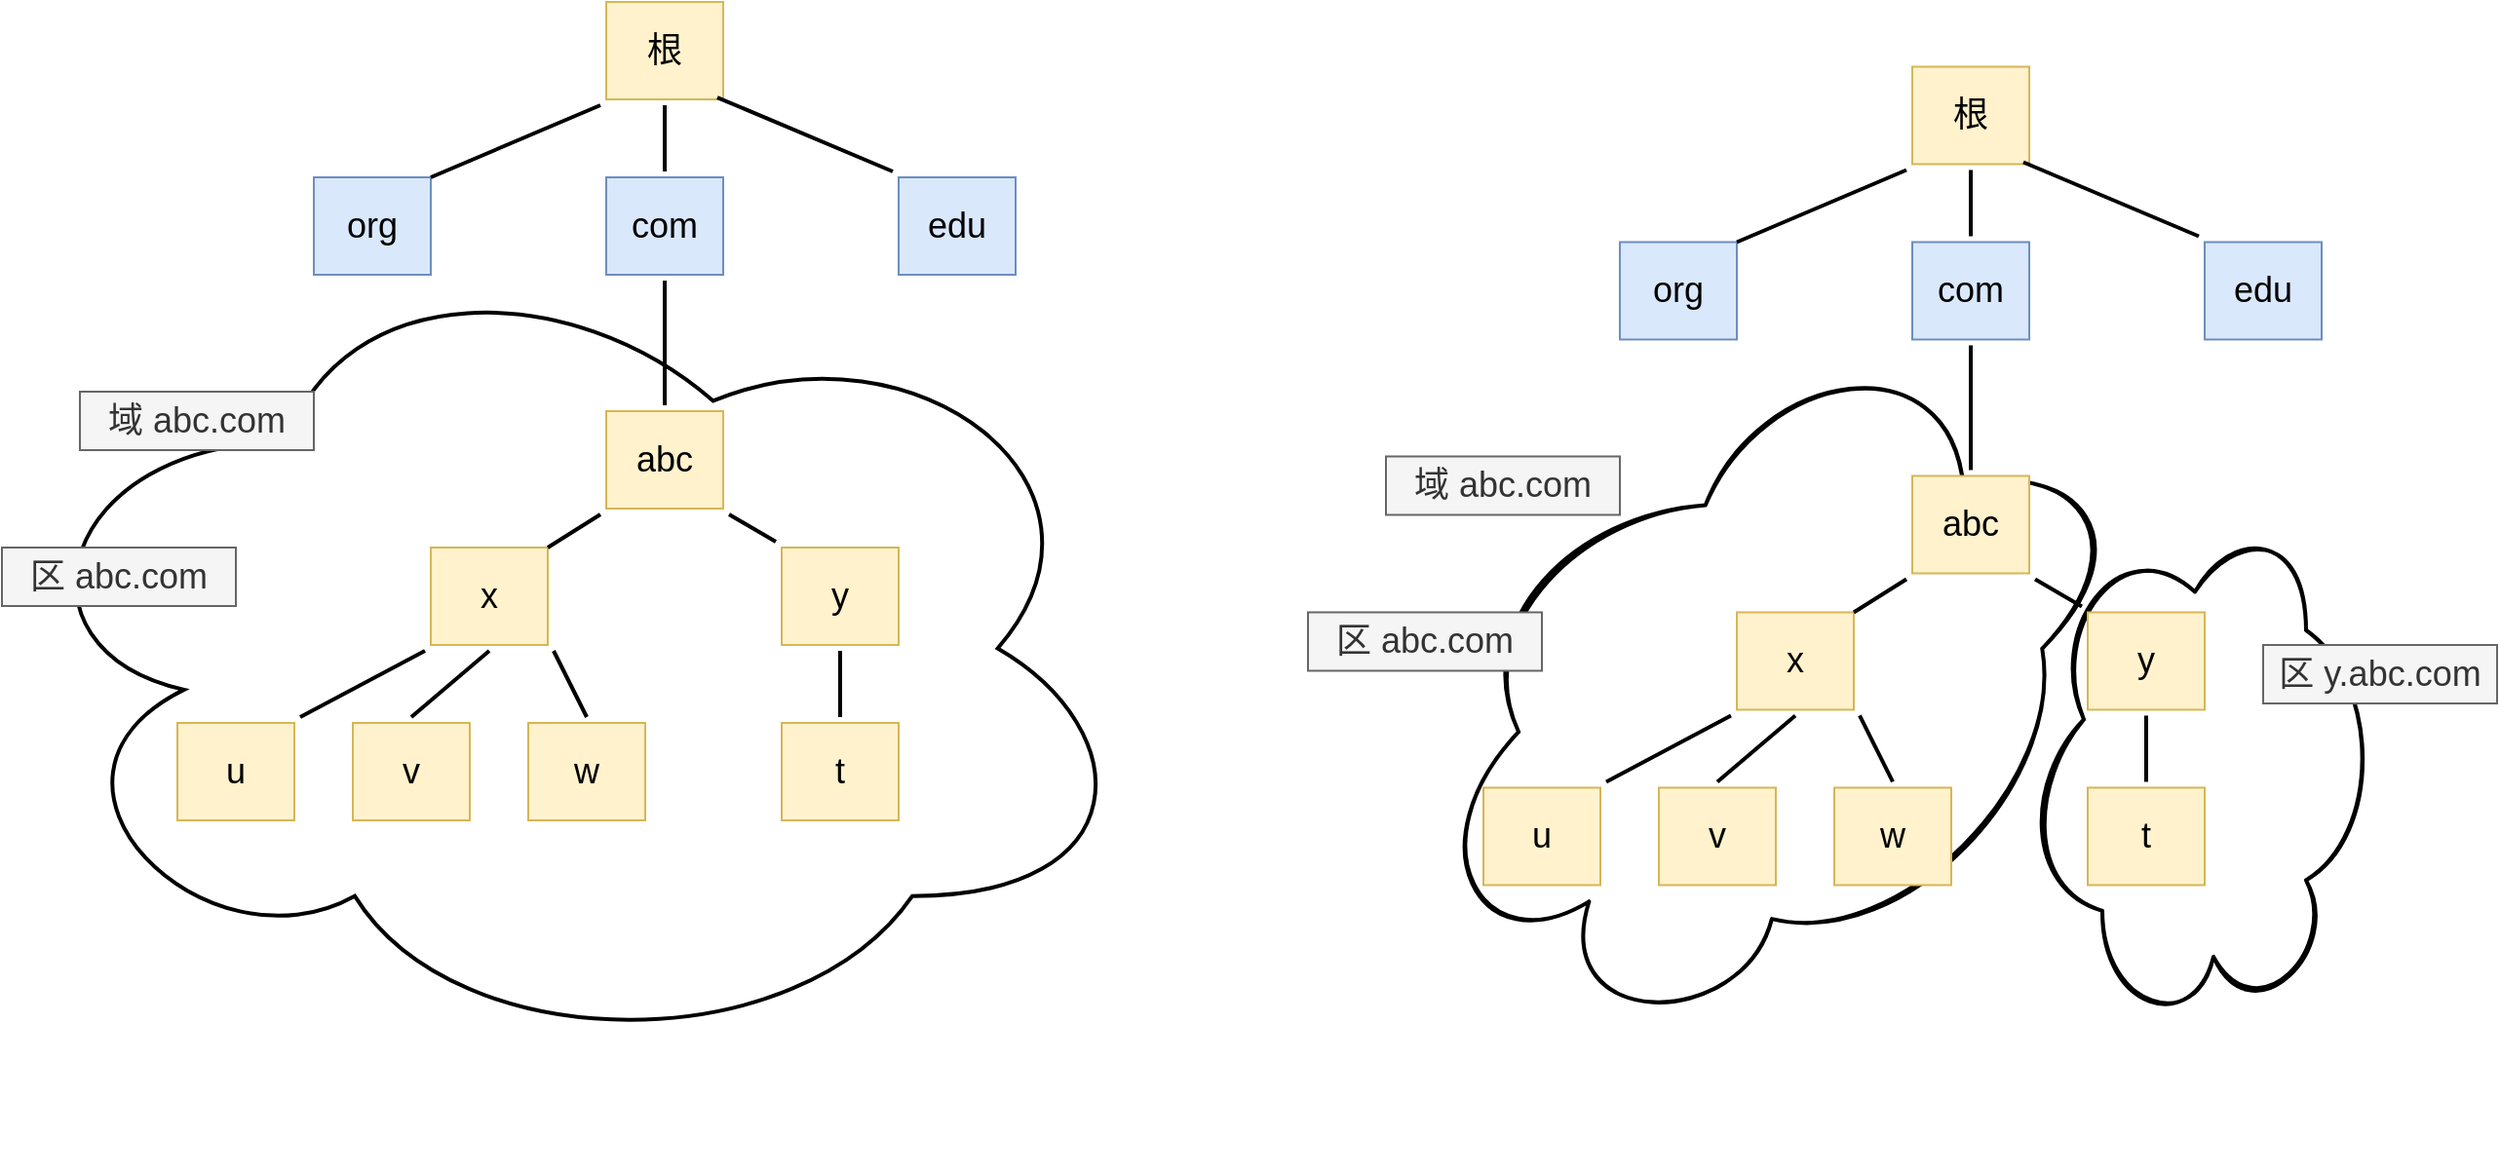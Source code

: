 <mxfile version="16.5.1" type="device"><diagram id="42LmRdA96BZJDv3_NLHZ" name="第 1 页"><mxGraphModel dx="1106" dy="876" grid="1" gridSize="10" guides="1" tooltips="1" connect="1" arrows="1" fold="1" page="1" pageScale="1" pageWidth="827" pageHeight="1169" math="0" shadow="0"><root><mxCell id="0"/><mxCell id="1" parent="0"/><mxCell id="wK5si54-ReJSX1cMluoo-53" value="" style="ellipse;shape=cloud;whiteSpace=wrap;html=1;fontSize=18;strokeWidth=2;sketch=1;rotation=-180;direction=south;" vertex="1" parent="1"><mxGeometry x="1140" y="430" width="190" height="261.88" as="geometry"/></mxCell><mxCell id="wK5si54-ReJSX1cMluoo-26" value="" style="ellipse;shape=cloud;whiteSpace=wrap;html=1;fontSize=18;strokeWidth=2;" vertex="1" parent="1"><mxGeometry x="110" y="280" width="583.78" height="423.53" as="geometry"/></mxCell><mxCell id="wK5si54-ReJSX1cMluoo-1" value="根" style="rounded=0;whiteSpace=wrap;html=1;fillColor=#fff2cc;strokeColor=#d6b656;strokeWidth=1;perimeterSpacing=3;fontSize=18;" vertex="1" parent="1"><mxGeometry x="420" y="160" width="60" height="50" as="geometry"/></mxCell><mxCell id="wK5si54-ReJSX1cMluoo-4" value="org" style="rounded=0;whiteSpace=wrap;html=1;fillColor=#dae8fc;strokeColor=#6c8ebf;strokeWidth=1;perimeterSpacing=3;fontSize=18;" vertex="1" parent="1"><mxGeometry x="270" y="250" width="60" height="50" as="geometry"/></mxCell><mxCell id="wK5si54-ReJSX1cMluoo-5" value="com" style="rounded=0;whiteSpace=wrap;html=1;fillColor=#dae8fc;strokeColor=#6c8ebf;strokeWidth=1;perimeterSpacing=3;fontSize=18;" vertex="1" parent="1"><mxGeometry x="420" y="250" width="60" height="50" as="geometry"/></mxCell><mxCell id="wK5si54-ReJSX1cMluoo-6" value="edu" style="rounded=0;whiteSpace=wrap;html=1;fillColor=#dae8fc;strokeColor=#6c8ebf;strokeWidth=1;perimeterSpacing=3;fontSize=18;" vertex="1" parent="1"><mxGeometry x="570" y="250" width="60" height="50" as="geometry"/></mxCell><mxCell id="wK5si54-ReJSX1cMluoo-8" value="abc" style="rounded=0;whiteSpace=wrap;html=1;fillColor=#fff2cc;strokeColor=#d6b656;strokeWidth=1;perimeterSpacing=3;fontSize=18;" vertex="1" parent="1"><mxGeometry x="420" y="370" width="60" height="50" as="geometry"/></mxCell><mxCell id="wK5si54-ReJSX1cMluoo-9" value="x" style="rounded=0;whiteSpace=wrap;html=1;fillColor=#fff2cc;strokeColor=#d6b656;strokeWidth=1;perimeterSpacing=3;fontSize=18;" vertex="1" parent="1"><mxGeometry x="330" y="440" width="60" height="50" as="geometry"/></mxCell><mxCell id="wK5si54-ReJSX1cMluoo-10" value="y" style="rounded=0;whiteSpace=wrap;html=1;fillColor=#fff2cc;strokeColor=#d6b656;strokeWidth=1;perimeterSpacing=3;fontSize=18;" vertex="1" parent="1"><mxGeometry x="510" y="440" width="60" height="50" as="geometry"/></mxCell><mxCell id="wK5si54-ReJSX1cMluoo-11" value="t" style="rounded=0;whiteSpace=wrap;html=1;fillColor=#fff2cc;strokeColor=#d6b656;strokeWidth=1;perimeterSpacing=3;fontSize=18;" vertex="1" parent="1"><mxGeometry x="510" y="530" width="60" height="50" as="geometry"/></mxCell><mxCell id="wK5si54-ReJSX1cMluoo-12" value="u" style="rounded=0;whiteSpace=wrap;html=1;fillColor=#fff2cc;strokeColor=#d6b656;strokeWidth=1;perimeterSpacing=3;fontSize=18;" vertex="1" parent="1"><mxGeometry x="200" y="530" width="60" height="50" as="geometry"/></mxCell><mxCell id="wK5si54-ReJSX1cMluoo-13" value="v" style="rounded=0;whiteSpace=wrap;html=1;fillColor=#fff2cc;strokeColor=#d6b656;strokeWidth=1;perimeterSpacing=3;fontSize=18;" vertex="1" parent="1"><mxGeometry x="290" y="530" width="60" height="50" as="geometry"/></mxCell><mxCell id="wK5si54-ReJSX1cMluoo-14" value="w" style="rounded=0;whiteSpace=wrap;html=1;fillColor=#fff2cc;strokeColor=#d6b656;strokeWidth=1;perimeterSpacing=3;fontSize=18;" vertex="1" parent="1"><mxGeometry x="380" y="530" width="60" height="50" as="geometry"/></mxCell><mxCell id="wK5si54-ReJSX1cMluoo-15" value="" style="endArrow=none;html=1;rounded=0;fontSize=18;exitX=0.5;exitY=1;exitDx=0;exitDy=0;strokeWidth=2;" edge="1" parent="1" source="wK5si54-ReJSX1cMluoo-10" target="wK5si54-ReJSX1cMluoo-11"><mxGeometry width="50" height="50" relative="1" as="geometry"><mxPoint x="750" y="500.667" as="sourcePoint"/><mxPoint x="750" y="519.333" as="targetPoint"/></mxGeometry></mxCell><mxCell id="wK5si54-ReJSX1cMluoo-17" value="" style="endArrow=none;html=1;rounded=0;fontSize=18;entryX=0;entryY=1;entryDx=0;entryDy=0;strokeWidth=2;" edge="1" parent="1" target="wK5si54-ReJSX1cMluoo-1"><mxGeometry width="50" height="50" relative="1" as="geometry"><mxPoint x="330" y="250" as="sourcePoint"/><mxPoint x="210" y="260" as="targetPoint"/></mxGeometry></mxCell><mxCell id="wK5si54-ReJSX1cMluoo-18" value="" style="endArrow=none;html=1;rounded=0;fontSize=18;entryX=0.5;entryY=1;entryDx=0;entryDy=0;strokeWidth=2;" edge="1" parent="1" source="wK5si54-ReJSX1cMluoo-5" target="wK5si54-ReJSX1cMluoo-1"><mxGeometry width="50" height="50" relative="1" as="geometry"><mxPoint x="340" y="260" as="sourcePoint"/><mxPoint x="427" y="223" as="targetPoint"/></mxGeometry></mxCell><mxCell id="wK5si54-ReJSX1cMluoo-19" value="" style="endArrow=none;html=1;rounded=0;fontSize=18;entryX=0.909;entryY=0.929;entryDx=0;entryDy=0;entryPerimeter=0;exitX=0;exitY=0;exitDx=0;exitDy=0;strokeWidth=2;" edge="1" parent="1" source="wK5si54-ReJSX1cMluoo-6" target="wK5si54-ReJSX1cMluoo-1"><mxGeometry width="50" height="50" relative="1" as="geometry"><mxPoint x="460" y="257" as="sourcePoint"/><mxPoint x="460" y="223" as="targetPoint"/></mxGeometry></mxCell><mxCell id="wK5si54-ReJSX1cMluoo-20" value="" style="endArrow=none;html=1;rounded=0;fontSize=18;entryX=0.5;entryY=1;entryDx=0;entryDy=0;exitX=0.5;exitY=0;exitDx=0;exitDy=0;strokeWidth=2;" edge="1" parent="1" source="wK5si54-ReJSX1cMluoo-8" target="wK5si54-ReJSX1cMluoo-5"><mxGeometry width="50" height="50" relative="1" as="geometry"><mxPoint x="577" y="257" as="sourcePoint"/><mxPoint x="486.994" y="219.024" as="targetPoint"/></mxGeometry></mxCell><mxCell id="wK5si54-ReJSX1cMluoo-21" value="" style="endArrow=none;html=1;rounded=0;fontSize=18;exitX=0;exitY=1;exitDx=0;exitDy=0;strokeWidth=2;" edge="1" parent="1" source="wK5si54-ReJSX1cMluoo-8"><mxGeometry width="50" height="50" relative="1" as="geometry"><mxPoint x="332.862" y="400" as="sourcePoint"/><mxPoint x="390" y="440" as="targetPoint"/></mxGeometry></mxCell><mxCell id="wK5si54-ReJSX1cMluoo-22" value="" style="endArrow=none;html=1;rounded=0;fontSize=18;entryX=0;entryY=0;entryDx=0;entryDy=0;exitX=1;exitY=1;exitDx=0;exitDy=0;strokeWidth=2;" edge="1" parent="1" source="wK5si54-ReJSX1cMluoo-8" target="wK5si54-ReJSX1cMluoo-10"><mxGeometry width="50" height="50" relative="1" as="geometry"><mxPoint x="427" y="423" as="sourcePoint"/><mxPoint x="398.974" y="455.008" as="targetPoint"/></mxGeometry></mxCell><mxCell id="wK5si54-ReJSX1cMluoo-23" value="" style="endArrow=none;html=1;rounded=0;fontSize=18;exitX=1;exitY=1;exitDx=0;exitDy=0;entryX=0.5;entryY=0;entryDx=0;entryDy=0;strokeWidth=2;" edge="1" parent="1" source="wK5si54-ReJSX1cMluoo-9" target="wK5si54-ReJSX1cMluoo-14"><mxGeometry width="50" height="50" relative="1" as="geometry"><mxPoint x="427" y="423" as="sourcePoint"/><mxPoint x="400" y="450" as="targetPoint"/></mxGeometry></mxCell><mxCell id="wK5si54-ReJSX1cMluoo-24" value="" style="endArrow=none;html=1;rounded=0;fontSize=18;exitX=0.5;exitY=1;exitDx=0;exitDy=0;entryX=0.5;entryY=0;entryDx=0;entryDy=0;strokeWidth=2;" edge="1" parent="1" source="wK5si54-ReJSX1cMluoo-9" target="wK5si54-ReJSX1cMluoo-13"><mxGeometry width="50" height="50" relative="1" as="geometry"><mxPoint x="403" y="503" as="sourcePoint"/><mxPoint x="420" y="537" as="targetPoint"/></mxGeometry></mxCell><mxCell id="wK5si54-ReJSX1cMluoo-25" value="" style="endArrow=none;html=1;rounded=0;fontSize=18;exitX=0;exitY=1;exitDx=0;exitDy=0;entryX=1;entryY=0;entryDx=0;entryDy=0;strokeWidth=2;" edge="1" parent="1" source="wK5si54-ReJSX1cMluoo-9" target="wK5si54-ReJSX1cMluoo-12"><mxGeometry width="50" height="50" relative="1" as="geometry"><mxPoint x="370" y="503" as="sourcePoint"/><mxPoint x="330" y="537" as="targetPoint"/></mxGeometry></mxCell><mxCell id="wK5si54-ReJSX1cMluoo-27" value="域 abc.com" style="rounded=0;whiteSpace=wrap;html=1;fontSize=18;strokeWidth=1;fillColor=#f5f5f5;fontColor=#333333;strokeColor=#666666;" vertex="1" parent="1"><mxGeometry x="150" y="360" width="120" height="30" as="geometry"/></mxCell><mxCell id="wK5si54-ReJSX1cMluoo-28" value="区 abc.com" style="rounded=0;whiteSpace=wrap;html=1;fontSize=18;strokeWidth=1;fillColor=#f5f5f5;fontColor=#333333;strokeColor=#666666;" vertex="1" parent="1"><mxGeometry x="110" y="440" width="120" height="30" as="geometry"/></mxCell><mxCell id="wK5si54-ReJSX1cMluoo-29" value="" style="ellipse;shape=cloud;whiteSpace=wrap;html=1;fontSize=18;strokeWidth=2;sketch=1;rotation=-45;" vertex="1" parent="1"><mxGeometry x="810" y="370" width="400.27" height="290.4" as="geometry"/></mxCell><mxCell id="wK5si54-ReJSX1cMluoo-30" value="根" style="rounded=0;whiteSpace=wrap;html=1;fillColor=#fff2cc;strokeColor=#d6b656;strokeWidth=1;perimeterSpacing=3;fontSize=18;" vertex="1" parent="1"><mxGeometry x="1090" y="193.24" width="60" height="50" as="geometry"/></mxCell><mxCell id="wK5si54-ReJSX1cMluoo-31" value="org" style="rounded=0;whiteSpace=wrap;html=1;fillColor=#dae8fc;strokeColor=#6c8ebf;strokeWidth=1;perimeterSpacing=3;fontSize=18;" vertex="1" parent="1"><mxGeometry x="940" y="283.24" width="60" height="50" as="geometry"/></mxCell><mxCell id="wK5si54-ReJSX1cMluoo-32" value="com" style="rounded=0;whiteSpace=wrap;html=1;fillColor=#dae8fc;strokeColor=#6c8ebf;strokeWidth=1;perimeterSpacing=3;fontSize=18;" vertex="1" parent="1"><mxGeometry x="1090" y="283.24" width="60" height="50" as="geometry"/></mxCell><mxCell id="wK5si54-ReJSX1cMluoo-33" value="edu" style="rounded=0;whiteSpace=wrap;html=1;fillColor=#dae8fc;strokeColor=#6c8ebf;strokeWidth=1;perimeterSpacing=3;fontSize=18;" vertex="1" parent="1"><mxGeometry x="1240" y="283.24" width="60" height="50" as="geometry"/></mxCell><mxCell id="wK5si54-ReJSX1cMluoo-34" value="abc" style="rounded=0;whiteSpace=wrap;html=1;fillColor=#fff2cc;strokeColor=#d6b656;strokeWidth=1;perimeterSpacing=3;fontSize=18;" vertex="1" parent="1"><mxGeometry x="1090" y="403.24" width="60" height="50" as="geometry"/></mxCell><mxCell id="wK5si54-ReJSX1cMluoo-35" value="x" style="rounded=0;whiteSpace=wrap;html=1;fillColor=#fff2cc;strokeColor=#d6b656;strokeWidth=1;perimeterSpacing=3;fontSize=18;" vertex="1" parent="1"><mxGeometry x="1000" y="473.24" width="60" height="50" as="geometry"/></mxCell><mxCell id="wK5si54-ReJSX1cMluoo-36" value="y" style="rounded=0;whiteSpace=wrap;html=1;fillColor=#fff2cc;strokeColor=#d6b656;strokeWidth=1;perimeterSpacing=3;fontSize=18;" vertex="1" parent="1"><mxGeometry x="1180" y="473.24" width="60" height="50" as="geometry"/></mxCell><mxCell id="wK5si54-ReJSX1cMluoo-37" value="t" style="rounded=0;whiteSpace=wrap;html=1;fillColor=#fff2cc;strokeColor=#d6b656;strokeWidth=1;perimeterSpacing=3;fontSize=18;" vertex="1" parent="1"><mxGeometry x="1180" y="563.24" width="60" height="50" as="geometry"/></mxCell><mxCell id="wK5si54-ReJSX1cMluoo-38" value="u" style="rounded=0;whiteSpace=wrap;html=1;fillColor=#fff2cc;strokeColor=#d6b656;strokeWidth=1;perimeterSpacing=3;fontSize=18;" vertex="1" parent="1"><mxGeometry x="870" y="563.24" width="60" height="50" as="geometry"/></mxCell><mxCell id="wK5si54-ReJSX1cMluoo-39" value="v" style="rounded=0;whiteSpace=wrap;html=1;fillColor=#fff2cc;strokeColor=#d6b656;strokeWidth=1;perimeterSpacing=3;fontSize=18;" vertex="1" parent="1"><mxGeometry x="960" y="563.24" width="60" height="50" as="geometry"/></mxCell><mxCell id="wK5si54-ReJSX1cMluoo-40" value="w" style="rounded=0;whiteSpace=wrap;html=1;fillColor=#fff2cc;strokeColor=#d6b656;strokeWidth=1;perimeterSpacing=3;fontSize=18;" vertex="1" parent="1"><mxGeometry x="1050" y="563.24" width="60" height="50" as="geometry"/></mxCell><mxCell id="wK5si54-ReJSX1cMluoo-41" value="" style="endArrow=none;html=1;rounded=0;fontSize=18;exitX=0.5;exitY=1;exitDx=0;exitDy=0;strokeWidth=2;" edge="1" parent="1" source="wK5si54-ReJSX1cMluoo-36" target="wK5si54-ReJSX1cMluoo-37"><mxGeometry width="50" height="50" relative="1" as="geometry"><mxPoint x="1420" y="533.907" as="sourcePoint"/><mxPoint x="1420" y="552.573" as="targetPoint"/></mxGeometry></mxCell><mxCell id="wK5si54-ReJSX1cMluoo-42" value="" style="endArrow=none;html=1;rounded=0;fontSize=18;entryX=0;entryY=1;entryDx=0;entryDy=0;strokeWidth=2;" edge="1" parent="1" target="wK5si54-ReJSX1cMluoo-30"><mxGeometry width="50" height="50" relative="1" as="geometry"><mxPoint x="1000" y="283.24" as="sourcePoint"/><mxPoint x="880" y="293.24" as="targetPoint"/></mxGeometry></mxCell><mxCell id="wK5si54-ReJSX1cMluoo-43" value="" style="endArrow=none;html=1;rounded=0;fontSize=18;entryX=0.5;entryY=1;entryDx=0;entryDy=0;strokeWidth=2;" edge="1" parent="1" source="wK5si54-ReJSX1cMluoo-32" target="wK5si54-ReJSX1cMluoo-30"><mxGeometry width="50" height="50" relative="1" as="geometry"><mxPoint x="1010" y="293.24" as="sourcePoint"/><mxPoint x="1097" y="256.24" as="targetPoint"/></mxGeometry></mxCell><mxCell id="wK5si54-ReJSX1cMluoo-44" value="" style="endArrow=none;html=1;rounded=0;fontSize=18;entryX=0.909;entryY=0.929;entryDx=0;entryDy=0;entryPerimeter=0;exitX=0;exitY=0;exitDx=0;exitDy=0;strokeWidth=2;" edge="1" parent="1" source="wK5si54-ReJSX1cMluoo-33" target="wK5si54-ReJSX1cMluoo-30"><mxGeometry width="50" height="50" relative="1" as="geometry"><mxPoint x="1130" y="290.24" as="sourcePoint"/><mxPoint x="1130" y="256.24" as="targetPoint"/></mxGeometry></mxCell><mxCell id="wK5si54-ReJSX1cMluoo-45" value="" style="endArrow=none;html=1;rounded=0;fontSize=18;entryX=0.5;entryY=1;entryDx=0;entryDy=0;exitX=0.5;exitY=0;exitDx=0;exitDy=0;strokeWidth=2;" edge="1" parent="1" source="wK5si54-ReJSX1cMluoo-34" target="wK5si54-ReJSX1cMluoo-32"><mxGeometry width="50" height="50" relative="1" as="geometry"><mxPoint x="1247" y="290.24" as="sourcePoint"/><mxPoint x="1156.994" y="252.264" as="targetPoint"/></mxGeometry></mxCell><mxCell id="wK5si54-ReJSX1cMluoo-46" value="" style="endArrow=none;html=1;rounded=0;fontSize=18;exitX=0;exitY=1;exitDx=0;exitDy=0;strokeWidth=2;" edge="1" parent="1" source="wK5si54-ReJSX1cMluoo-34"><mxGeometry width="50" height="50" relative="1" as="geometry"><mxPoint x="1002.862" y="433.24" as="sourcePoint"/><mxPoint x="1060" y="473.24" as="targetPoint"/></mxGeometry></mxCell><mxCell id="wK5si54-ReJSX1cMluoo-47" value="" style="endArrow=none;html=1;rounded=0;fontSize=18;entryX=0;entryY=0;entryDx=0;entryDy=0;exitX=1;exitY=1;exitDx=0;exitDy=0;strokeWidth=2;" edge="1" parent="1" source="wK5si54-ReJSX1cMluoo-34" target="wK5si54-ReJSX1cMluoo-36"><mxGeometry width="50" height="50" relative="1" as="geometry"><mxPoint x="1097" y="456.24" as="sourcePoint"/><mxPoint x="1068.974" y="488.248" as="targetPoint"/></mxGeometry></mxCell><mxCell id="wK5si54-ReJSX1cMluoo-48" value="" style="endArrow=none;html=1;rounded=0;fontSize=18;exitX=1;exitY=1;exitDx=0;exitDy=0;entryX=0.5;entryY=0;entryDx=0;entryDy=0;strokeWidth=2;" edge="1" parent="1" source="wK5si54-ReJSX1cMluoo-35" target="wK5si54-ReJSX1cMluoo-40"><mxGeometry width="50" height="50" relative="1" as="geometry"><mxPoint x="1097" y="456.24" as="sourcePoint"/><mxPoint x="1070" y="483.24" as="targetPoint"/></mxGeometry></mxCell><mxCell id="wK5si54-ReJSX1cMluoo-49" value="" style="endArrow=none;html=1;rounded=0;fontSize=18;exitX=0.5;exitY=1;exitDx=0;exitDy=0;entryX=0.5;entryY=0;entryDx=0;entryDy=0;strokeWidth=2;" edge="1" parent="1" source="wK5si54-ReJSX1cMluoo-35" target="wK5si54-ReJSX1cMluoo-39"><mxGeometry width="50" height="50" relative="1" as="geometry"><mxPoint x="1073" y="536.24" as="sourcePoint"/><mxPoint x="1090" y="570.24" as="targetPoint"/></mxGeometry></mxCell><mxCell id="wK5si54-ReJSX1cMluoo-50" value="" style="endArrow=none;html=1;rounded=0;fontSize=18;exitX=0;exitY=1;exitDx=0;exitDy=0;entryX=1;entryY=0;entryDx=0;entryDy=0;strokeWidth=2;" edge="1" parent="1" source="wK5si54-ReJSX1cMluoo-35" target="wK5si54-ReJSX1cMluoo-38"><mxGeometry width="50" height="50" relative="1" as="geometry"><mxPoint x="1040" y="536.24" as="sourcePoint"/><mxPoint x="1000" y="570.24" as="targetPoint"/></mxGeometry></mxCell><mxCell id="wK5si54-ReJSX1cMluoo-51" value="域 abc.com" style="rounded=0;whiteSpace=wrap;html=1;fontSize=18;strokeWidth=1;fillColor=#f5f5f5;fontColor=#333333;strokeColor=#666666;" vertex="1" parent="1"><mxGeometry x="820" y="393.24" width="120" height="30" as="geometry"/></mxCell><mxCell id="wK5si54-ReJSX1cMluoo-52" value="区 abc.com" style="rounded=0;whiteSpace=wrap;html=1;fontSize=18;strokeWidth=1;fillColor=#f5f5f5;fontColor=#333333;strokeColor=#666666;" vertex="1" parent="1"><mxGeometry x="780" y="473.24" width="120" height="30" as="geometry"/></mxCell><mxCell id="wK5si54-ReJSX1cMluoo-54" value="区 y.abc.com" style="rounded=0;whiteSpace=wrap;html=1;fontSize=18;strokeWidth=1;fillColor=#f5f5f5;fontColor=#333333;strokeColor=#666666;" vertex="1" parent="1"><mxGeometry x="1270" y="490" width="120" height="30" as="geometry"/></mxCell></root></mxGraphModel></diagram></mxfile>